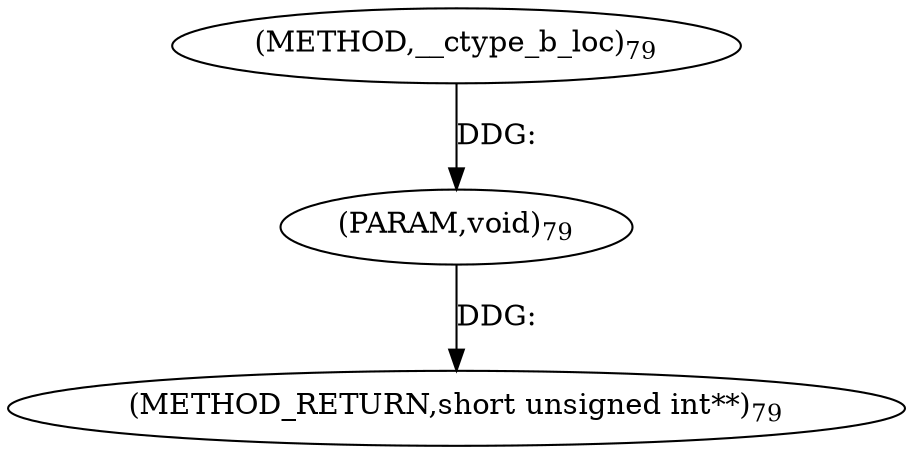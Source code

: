 digraph "__ctype_b_loc" {  
"2919" [label = <(METHOD,__ctype_b_loc)<SUB>79</SUB>> ]
"2921" [label = <(METHOD_RETURN,short unsigned int**)<SUB>79</SUB>> ]
"2920" [label = <(PARAM,void)<SUB>79</SUB>> ]
  "2920" -> "2921"  [ label = "DDG: "] 
  "2919" -> "2920"  [ label = "DDG: "] 
}

